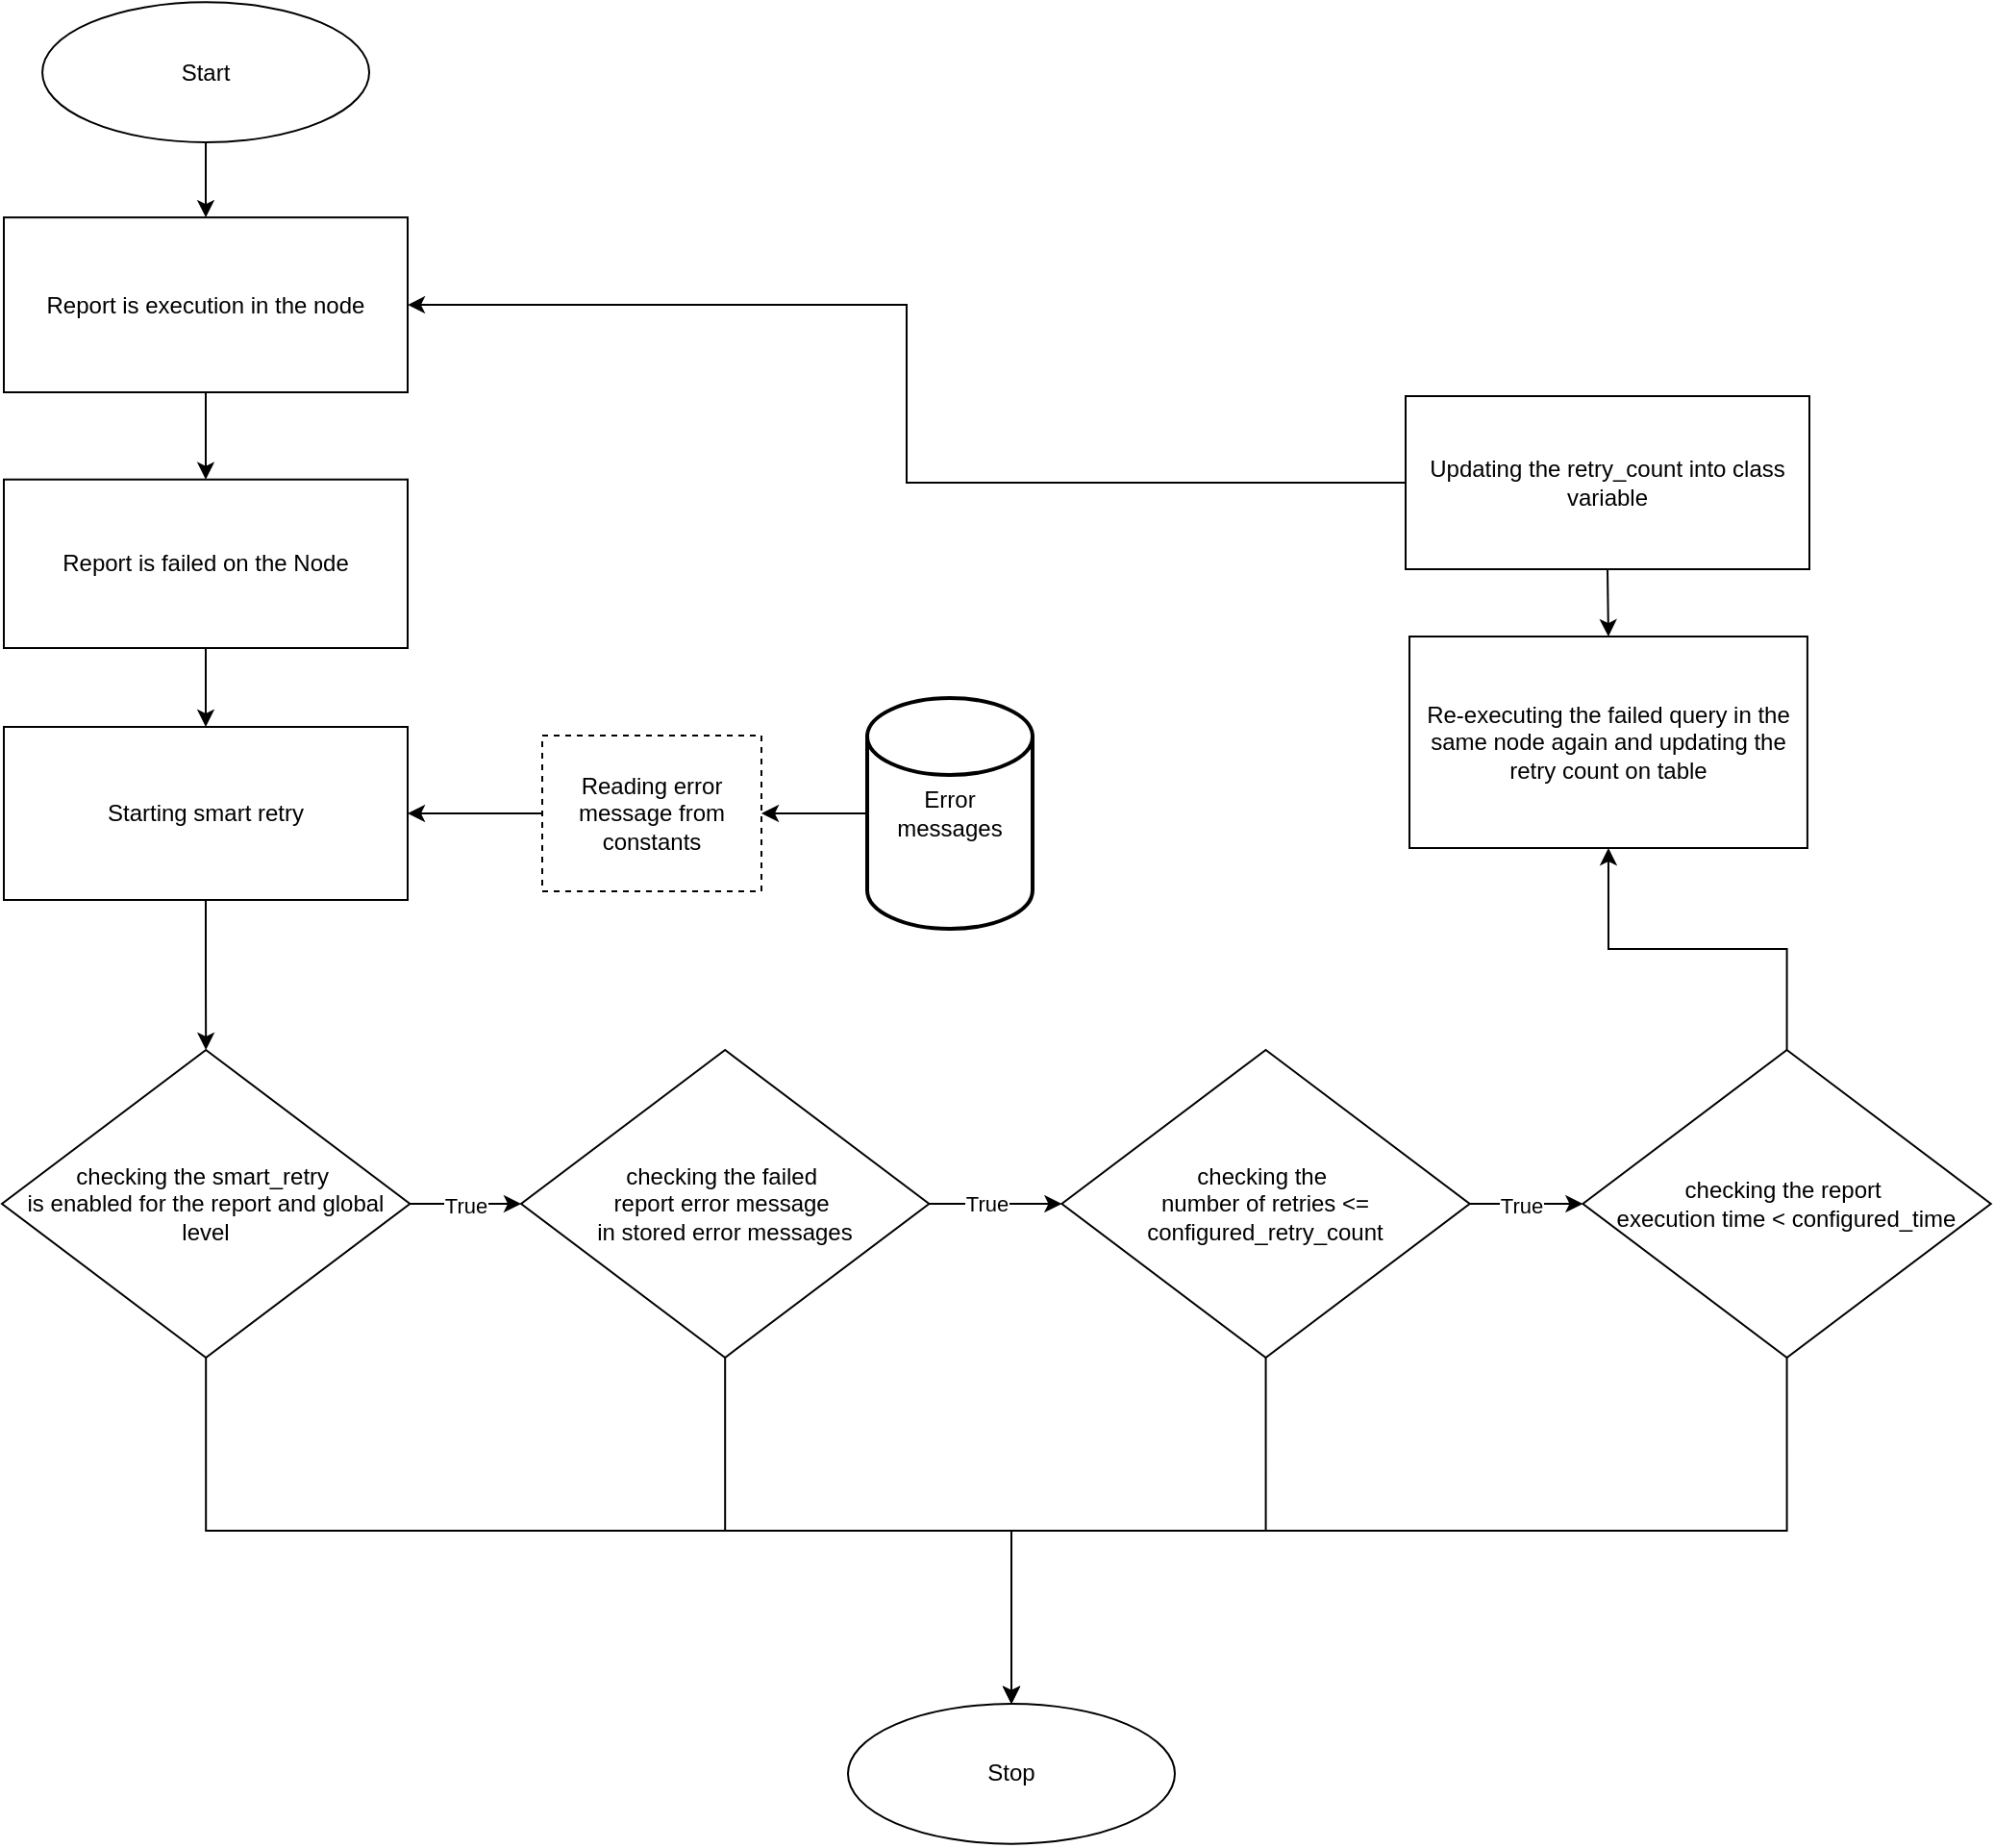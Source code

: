 <mxfile version="26.2.14">
  <diagram name="Page-1" id="eXSfmjUFuQOITZMK3o8C">
    <mxGraphModel dx="1188" dy="737" grid="1" gridSize="10" guides="1" tooltips="1" connect="1" arrows="1" fold="1" page="1" pageScale="1" pageWidth="827" pageHeight="1169" math="0" shadow="0">
      <root>
        <mxCell id="0" />
        <mxCell id="1" parent="0" />
        <mxCell id="Di3fAgxtV0VW0kk3TTDr-3" value="" style="edgeStyle=orthogonalEdgeStyle;rounded=0;orthogonalLoop=1;jettySize=auto;html=1;" parent="1" source="Di3fAgxtV0VW0kk3TTDr-1" target="Di3fAgxtV0VW0kk3TTDr-2" edge="1">
          <mxGeometry relative="1" as="geometry" />
        </mxCell>
        <mxCell id="Di3fAgxtV0VW0kk3TTDr-1" value="Start" style="ellipse;whiteSpace=wrap;html=1;fillColor=none;" parent="1" vertex="1">
          <mxGeometry x="131.02" y="65.14" width="170" height="72.86" as="geometry" />
        </mxCell>
        <mxCell id="Di3fAgxtV0VW0kk3TTDr-5" value="" style="edgeStyle=orthogonalEdgeStyle;rounded=0;orthogonalLoop=1;jettySize=auto;html=1;" parent="1" source="Di3fAgxtV0VW0kk3TTDr-2" target="Di3fAgxtV0VW0kk3TTDr-4" edge="1">
          <mxGeometry relative="1" as="geometry" />
        </mxCell>
        <mxCell id="Di3fAgxtV0VW0kk3TTDr-2" value="Report is execution in the node" style="whiteSpace=wrap;html=1;fillColor=none;" parent="1" vertex="1">
          <mxGeometry x="111" y="177.08" width="210" height="90.92" as="geometry" />
        </mxCell>
        <mxCell id="Di3fAgxtV0VW0kk3TTDr-7" value="" style="edgeStyle=orthogonalEdgeStyle;rounded=0;orthogonalLoop=1;jettySize=auto;html=1;" parent="1" source="Di3fAgxtV0VW0kk3TTDr-4" target="Di3fAgxtV0VW0kk3TTDr-6" edge="1">
          <mxGeometry relative="1" as="geometry" />
        </mxCell>
        <mxCell id="Di3fAgxtV0VW0kk3TTDr-4" value="Report is failed on the Node" style="whiteSpace=wrap;html=1;fillColor=none;" parent="1" vertex="1">
          <mxGeometry x="111" y="313.35" width="210" height="87.65" as="geometry" />
        </mxCell>
        <mxCell id="m6Lgri4AIF165tDDJpC_-33" style="edgeStyle=orthogonalEdgeStyle;rounded=0;orthogonalLoop=1;jettySize=auto;html=1;exitX=0.5;exitY=1;exitDx=0;exitDy=0;entryX=0.5;entryY=0;entryDx=0;entryDy=0;" edge="1" parent="1" source="Di3fAgxtV0VW0kk3TTDr-6" target="m6Lgri4AIF165tDDJpC_-32">
          <mxGeometry relative="1" as="geometry" />
        </mxCell>
        <mxCell id="Di3fAgxtV0VW0kk3TTDr-6" value="Starting smart retry" style="whiteSpace=wrap;html=1;fillColor=none;" parent="1" vertex="1">
          <mxGeometry x="111" y="442" width="210" height="90" as="geometry" />
        </mxCell>
        <mxCell id="Di3fAgxtV0VW0kk3TTDr-21" value="" style="edgeStyle=orthogonalEdgeStyle;rounded=0;orthogonalLoop=1;jettySize=auto;html=1;" parent="1" source="Di3fAgxtV0VW0kk3TTDr-8" target="Di3fAgxtV0VW0kk3TTDr-23" edge="1">
          <mxGeometry relative="1" as="geometry">
            <mxPoint x="485.15" y="823" as="targetPoint" />
          </mxGeometry>
        </mxCell>
        <mxCell id="Di3fAgxtV0VW0kk3TTDr-38" value="True" style="edgeLabel;html=1;align=center;verticalAlign=middle;resizable=0;points=[];" parent="Di3fAgxtV0VW0kk3TTDr-21" vertex="1" connectable="0">
          <mxGeometry x="-0.146" relative="1" as="geometry">
            <mxPoint as="offset" />
          </mxGeometry>
        </mxCell>
        <mxCell id="m6Lgri4AIF165tDDJpC_-23" style="edgeStyle=orthogonalEdgeStyle;rounded=0;orthogonalLoop=1;jettySize=auto;html=1;exitX=0.5;exitY=1;exitDx=0;exitDy=0;" edge="1" parent="1" source="Di3fAgxtV0VW0kk3TTDr-8" target="Di3fAgxtV0VW0kk3TTDr-31">
          <mxGeometry relative="1" as="geometry" />
        </mxCell>
        <mxCell id="Di3fAgxtV0VW0kk3TTDr-8" value="checking the failed&amp;nbsp;&lt;div&gt;report error message&amp;nbsp;&lt;/div&gt;&lt;div&gt;in stored error messages&lt;/div&gt;" style="rhombus;whiteSpace=wrap;html=1;fillColor=none;" parent="1" vertex="1">
          <mxGeometry x="380" y="610" width="212.19" height="160" as="geometry" />
        </mxCell>
        <mxCell id="m6Lgri4AIF165tDDJpC_-21" style="edgeStyle=orthogonalEdgeStyle;rounded=0;orthogonalLoop=1;jettySize=auto;html=1;exitX=1;exitY=0.5;exitDx=0;exitDy=0;entryX=0;entryY=0.5;entryDx=0;entryDy=0;" edge="1" parent="1" source="Di3fAgxtV0VW0kk3TTDr-23" target="m6Lgri4AIF165tDDJpC_-17">
          <mxGeometry relative="1" as="geometry" />
        </mxCell>
        <mxCell id="m6Lgri4AIF165tDDJpC_-22" value="True" style="edgeLabel;html=1;align=center;verticalAlign=middle;resizable=0;points=[];" vertex="1" connectable="0" parent="m6Lgri4AIF165tDDJpC_-21">
          <mxGeometry x="-0.106" y="-1" relative="1" as="geometry">
            <mxPoint as="offset" />
          </mxGeometry>
        </mxCell>
        <mxCell id="m6Lgri4AIF165tDDJpC_-25" style="edgeStyle=orthogonalEdgeStyle;rounded=0;orthogonalLoop=1;jettySize=auto;html=1;exitX=0.5;exitY=1;exitDx=0;exitDy=0;entryX=0.5;entryY=0;entryDx=0;entryDy=0;" edge="1" parent="1" source="Di3fAgxtV0VW0kk3TTDr-23" target="Di3fAgxtV0VW0kk3TTDr-31">
          <mxGeometry relative="1" as="geometry" />
        </mxCell>
        <mxCell id="Di3fAgxtV0VW0kk3TTDr-23" value="checking the&amp;nbsp;&lt;div&gt;number of retries &amp;lt;=&lt;/div&gt;&lt;div&gt;configured_retry_count&lt;/div&gt;" style="rhombus;whiteSpace=wrap;html=1;fillColor=none;" parent="1" vertex="1">
          <mxGeometry x="661.19" y="610" width="212.19" height="160" as="geometry" />
        </mxCell>
        <mxCell id="Di3fAgxtV0VW0kk3TTDr-31" value="Stop" style="ellipse;whiteSpace=wrap;html=1;fillColor=none;" parent="1" vertex="1">
          <mxGeometry x="550" y="950.0" width="170" height="72.86" as="geometry" />
        </mxCell>
        <mxCell id="m6Lgri4AIF165tDDJpC_-27" style="edgeStyle=orthogonalEdgeStyle;rounded=0;orthogonalLoop=1;jettySize=auto;html=1;exitX=0;exitY=0.5;exitDx=0;exitDy=0;exitPerimeter=0;entryX=1;entryY=0.5;entryDx=0;entryDy=0;" edge="1" parent="1" source="m6Lgri4AIF165tDDJpC_-2" target="m6Lgri4AIF165tDDJpC_-10">
          <mxGeometry relative="1" as="geometry" />
        </mxCell>
        <mxCell id="m6Lgri4AIF165tDDJpC_-2" value="Error messages" style="strokeWidth=2;html=1;shape=mxgraph.flowchart.database;whiteSpace=wrap;" vertex="1" parent="1">
          <mxGeometry x="560" y="427" width="86" height="120" as="geometry" />
        </mxCell>
        <mxCell id="m6Lgri4AIF165tDDJpC_-28" style="edgeStyle=orthogonalEdgeStyle;rounded=0;orthogonalLoop=1;jettySize=auto;html=1;exitX=0;exitY=0.5;exitDx=0;exitDy=0;entryX=1;entryY=0.5;entryDx=0;entryDy=0;" edge="1" parent="1" source="m6Lgri4AIF165tDDJpC_-10" target="Di3fAgxtV0VW0kk3TTDr-6">
          <mxGeometry relative="1" as="geometry" />
        </mxCell>
        <mxCell id="m6Lgri4AIF165tDDJpC_-10" value="Reading error message from constants" style="rounded=0;whiteSpace=wrap;html=1;fillColor=none;dashed=1;" vertex="1" parent="1">
          <mxGeometry x="391" y="446.5" width="114" height="81" as="geometry" />
        </mxCell>
        <mxCell id="m6Lgri4AIF165tDDJpC_-26" style="edgeStyle=orthogonalEdgeStyle;rounded=0;orthogonalLoop=1;jettySize=auto;html=1;exitX=0.5;exitY=1;exitDx=0;exitDy=0;entryX=0.5;entryY=0;entryDx=0;entryDy=0;" edge="1" parent="1" source="m6Lgri4AIF165tDDJpC_-17" target="Di3fAgxtV0VW0kk3TTDr-31">
          <mxGeometry relative="1" as="geometry" />
        </mxCell>
        <mxCell id="m6Lgri4AIF165tDDJpC_-42" style="edgeStyle=orthogonalEdgeStyle;rounded=0;orthogonalLoop=1;jettySize=auto;html=1;exitX=0.5;exitY=0;exitDx=0;exitDy=0;entryX=0.5;entryY=1;entryDx=0;entryDy=0;" edge="1" parent="1" source="m6Lgri4AIF165tDDJpC_-17" target="m6Lgri4AIF165tDDJpC_-39">
          <mxGeometry relative="1" as="geometry" />
        </mxCell>
        <mxCell id="m6Lgri4AIF165tDDJpC_-17" value="checking the report&amp;nbsp;&lt;div&gt;execution time &amp;lt; configured_time&lt;/div&gt;" style="rhombus;whiteSpace=wrap;html=1;fillColor=none;" vertex="1" parent="1">
          <mxGeometry x="932.19" y="610" width="212.19" height="160" as="geometry" />
        </mxCell>
        <mxCell id="m6Lgri4AIF165tDDJpC_-34" style="edgeStyle=orthogonalEdgeStyle;rounded=0;orthogonalLoop=1;jettySize=auto;html=1;exitX=1;exitY=0.5;exitDx=0;exitDy=0;entryX=0;entryY=0.5;entryDx=0;entryDy=0;" edge="1" parent="1" source="m6Lgri4AIF165tDDJpC_-32" target="Di3fAgxtV0VW0kk3TTDr-8">
          <mxGeometry relative="1" as="geometry" />
        </mxCell>
        <mxCell id="m6Lgri4AIF165tDDJpC_-37" value="True" style="edgeLabel;html=1;align=center;verticalAlign=middle;resizable=0;points=[];" vertex="1" connectable="0" parent="m6Lgri4AIF165tDDJpC_-34">
          <mxGeometry x="0.003" y="-1" relative="1" as="geometry">
            <mxPoint as="offset" />
          </mxGeometry>
        </mxCell>
        <mxCell id="m6Lgri4AIF165tDDJpC_-38" style="edgeStyle=orthogonalEdgeStyle;rounded=0;orthogonalLoop=1;jettySize=auto;html=1;exitX=0.5;exitY=1;exitDx=0;exitDy=0;entryX=0.5;entryY=0;entryDx=0;entryDy=0;" edge="1" parent="1" source="m6Lgri4AIF165tDDJpC_-32" target="Di3fAgxtV0VW0kk3TTDr-31">
          <mxGeometry relative="1" as="geometry" />
        </mxCell>
        <mxCell id="m6Lgri4AIF165tDDJpC_-32" value="checking the smart_retry&amp;nbsp;&lt;div&gt;is enabled for the report and global level&lt;/div&gt;" style="rhombus;whiteSpace=wrap;html=1;fillColor=none;" vertex="1" parent="1">
          <mxGeometry x="110" y="610" width="212.19" height="160" as="geometry" />
        </mxCell>
        <mxCell id="m6Lgri4AIF165tDDJpC_-39" value="Re-executing the failed query in the same node again and updating the retry count on table" style="whiteSpace=wrap;html=1;fillColor=none;" vertex="1" parent="1">
          <mxGeometry x="842" y="395" width="206.96" height="110" as="geometry" />
        </mxCell>
        <mxCell id="m6Lgri4AIF165tDDJpC_-40" style="edgeStyle=orthogonalEdgeStyle;rounded=0;orthogonalLoop=1;jettySize=auto;html=1;exitX=0.5;exitY=1;exitDx=0;exitDy=0;entryX=0.5;entryY=0;entryDx=0;entryDy=0;" edge="1" parent="1" source="m6Lgri4AIF165tDDJpC_-41" target="m6Lgri4AIF165tDDJpC_-39">
          <mxGeometry relative="1" as="geometry" />
        </mxCell>
        <mxCell id="m6Lgri4AIF165tDDJpC_-43" style="edgeStyle=orthogonalEdgeStyle;rounded=0;orthogonalLoop=1;jettySize=auto;html=1;exitX=0;exitY=0.5;exitDx=0;exitDy=0;entryX=1;entryY=0.5;entryDx=0;entryDy=0;" edge="1" parent="1" source="m6Lgri4AIF165tDDJpC_-41" target="Di3fAgxtV0VW0kk3TTDr-2">
          <mxGeometry relative="1" as="geometry" />
        </mxCell>
        <mxCell id="m6Lgri4AIF165tDDJpC_-41" value="Updating the retry_count into class variable" style="whiteSpace=wrap;html=1;fillColor=none;" vertex="1" parent="1">
          <mxGeometry x="840" y="270" width="210" height="90" as="geometry" />
        </mxCell>
      </root>
    </mxGraphModel>
  </diagram>
</mxfile>
